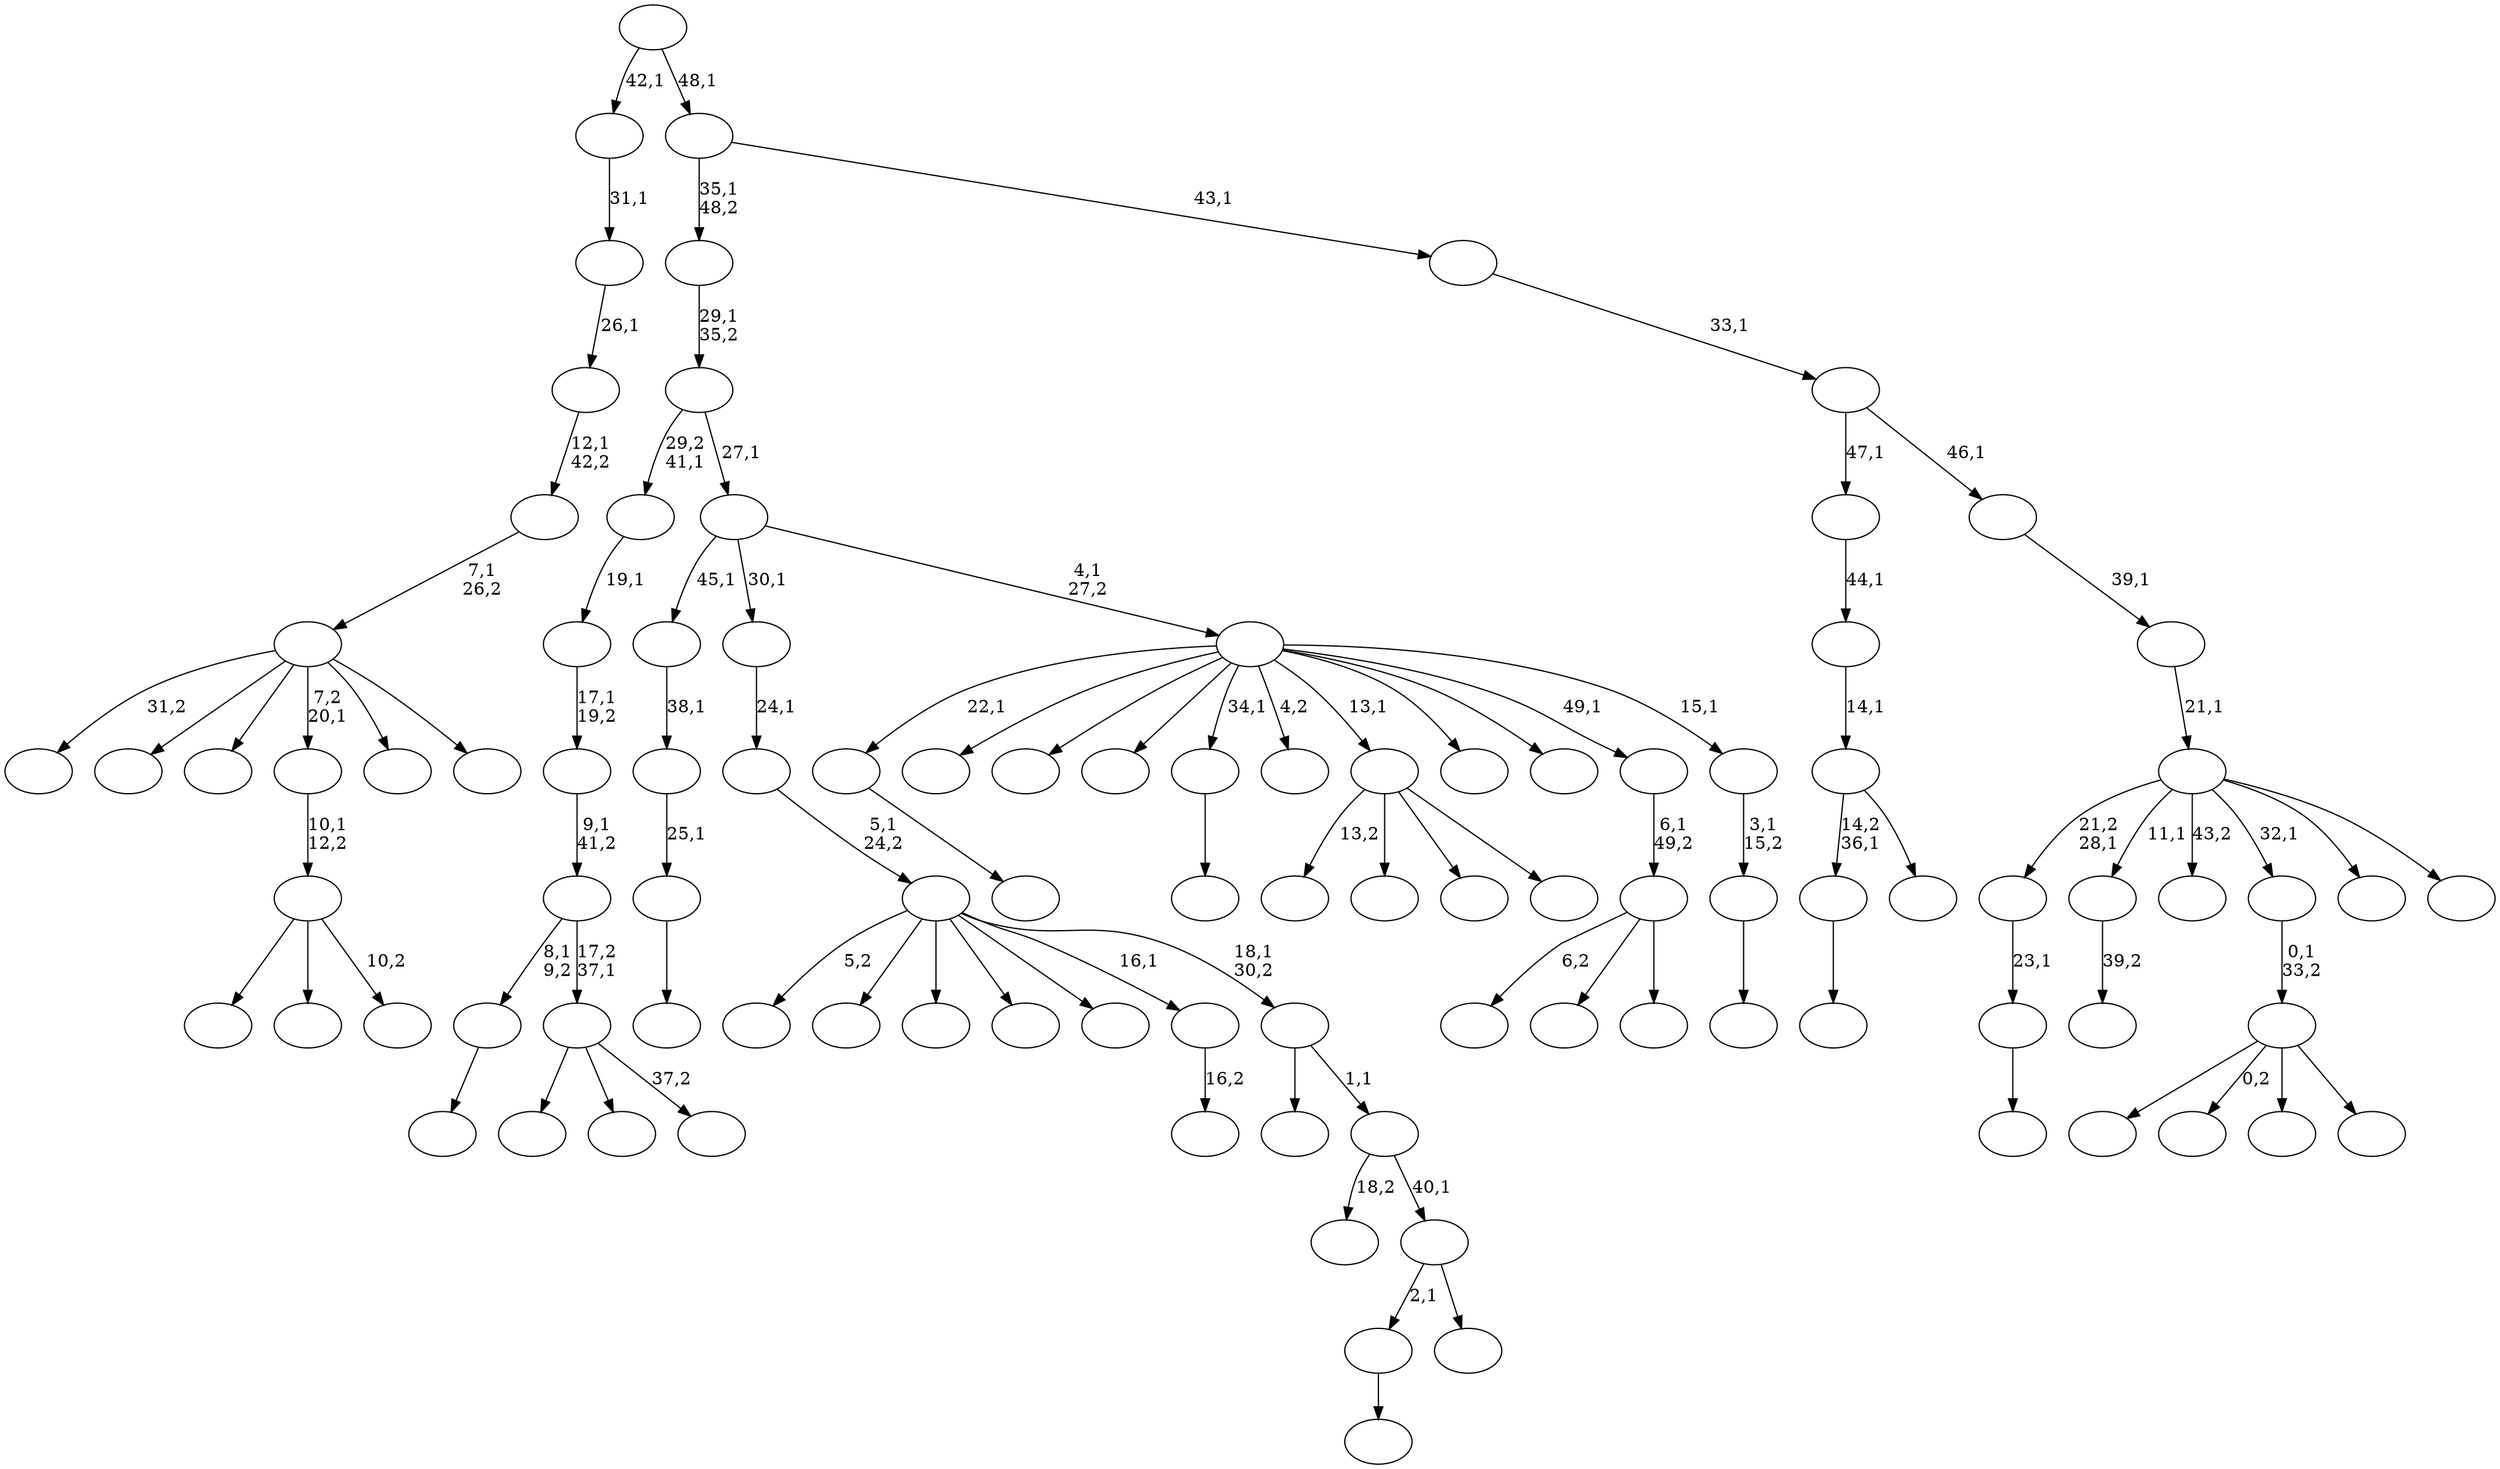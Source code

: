 digraph T {
	100 [label=""]
	99 [label=""]
	98 [label=""]
	97 [label=""]
	96 [label=""]
	95 [label=""]
	94 [label=""]
	93 [label=""]
	92 [label=""]
	91 [label=""]
	90 [label=""]
	89 [label=""]
	88 [label=""]
	87 [label=""]
	86 [label=""]
	85 [label=""]
	84 [label=""]
	83 [label=""]
	82 [label=""]
	81 [label=""]
	80 [label=""]
	79 [label=""]
	78 [label=""]
	77 [label=""]
	76 [label=""]
	75 [label=""]
	74 [label=""]
	73 [label=""]
	72 [label=""]
	71 [label=""]
	70 [label=""]
	69 [label=""]
	68 [label=""]
	67 [label=""]
	66 [label=""]
	65 [label=""]
	64 [label=""]
	63 [label=""]
	62 [label=""]
	61 [label=""]
	60 [label=""]
	59 [label=""]
	58 [label=""]
	57 [label=""]
	56 [label=""]
	55 [label=""]
	54 [label=""]
	53 [label=""]
	52 [label=""]
	51 [label=""]
	50 [label=""]
	49 [label=""]
	48 [label=""]
	47 [label=""]
	46 [label=""]
	45 [label=""]
	44 [label=""]
	43 [label=""]
	42 [label=""]
	41 [label=""]
	40 [label=""]
	39 [label=""]
	38 [label=""]
	37 [label=""]
	36 [label=""]
	35 [label=""]
	34 [label=""]
	33 [label=""]
	32 [label=""]
	31 [label=""]
	30 [label=""]
	29 [label=""]
	28 [label=""]
	27 [label=""]
	26 [label=""]
	25 [label=""]
	24 [label=""]
	23 [label=""]
	22 [label=""]
	21 [label=""]
	20 [label=""]
	19 [label=""]
	18 [label=""]
	17 [label=""]
	16 [label=""]
	15 [label=""]
	14 [label=""]
	13 [label=""]
	12 [label=""]
	11 [label=""]
	10 [label=""]
	9 [label=""]
	8 [label=""]
	7 [label=""]
	6 [label=""]
	5 [label=""]
	4 [label=""]
	3 [label=""]
	2 [label=""]
	1 [label=""]
	0 [label=""]
	94 -> 95 [label=""]
	92 -> 93 [label=""]
	80 -> 81 [label=""]
	79 -> 80 [label="23,1"]
	76 -> 77 [label="39,2"]
	73 -> 96 [label=""]
	73 -> 89 [label=""]
	73 -> 74 [label="37,2"]
	72 -> 94 [label="8,1\n9,2"]
	72 -> 73 [label="17,2\n37,1"]
	71 -> 72 [label="9,1\n41,2"]
	70 -> 71 [label="17,1\n19,2"]
	69 -> 70 [label="19,1"]
	65 -> 66 [label=""]
	64 -> 65 [label="25,1"]
	63 -> 64 [label="38,1"]
	61 -> 62 [label=""]
	59 -> 60 [label=""]
	56 -> 98 [label=""]
	56 -> 85 [label=""]
	56 -> 57 [label="10,2"]
	55 -> 56 [label="10,1\n12,2"]
	53 -> 54 [label=""]
	46 -> 100 [label=""]
	46 -> 97 [label="0,2"]
	46 -> 86 [label=""]
	46 -> 47 [label=""]
	45 -> 46 [label="0,1\n33,2"]
	43 -> 90 [label="13,2"]
	43 -> 84 [label=""]
	43 -> 78 [label=""]
	43 -> 44 [label=""]
	37 -> 59 [label="14,2\n36,1"]
	37 -> 38 [label=""]
	36 -> 37 [label="14,1"]
	35 -> 36 [label="44,1"]
	32 -> 83 [label="6,2"]
	32 -> 50 [label=""]
	32 -> 33 [label=""]
	31 -> 32 [label="6,1\n49,2"]
	28 -> 29 [label="16,2"]
	26 -> 61 [label="2,1"]
	26 -> 27 [label=""]
	25 -> 41 [label="18,2"]
	25 -> 26 [label="40,1"]
	24 -> 99 [label=""]
	24 -> 25 [label="1,1"]
	23 -> 91 [label="5,2"]
	23 -> 51 [label=""]
	23 -> 49 [label=""]
	23 -> 48 [label=""]
	23 -> 30 [label=""]
	23 -> 28 [label="16,1"]
	23 -> 24 [label="18,1\n30,2"]
	22 -> 23 [label="5,1\n24,2"]
	21 -> 22 [label="24,1"]
	19 -> 20 [label=""]
	18 -> 19 [label="3,1\n15,2"]
	17 -> 92 [label="22,1"]
	17 -> 88 [label=""]
	17 -> 82 [label=""]
	17 -> 67 [label=""]
	17 -> 53 [label="34,1"]
	17 -> 52 [label="4,2"]
	17 -> 43 [label="13,1"]
	17 -> 42 [label=""]
	17 -> 40 [label=""]
	17 -> 31 [label="49,1"]
	17 -> 18 [label="15,1"]
	16 -> 63 [label="45,1"]
	16 -> 21 [label="30,1"]
	16 -> 17 [label="4,1\n27,2"]
	15 -> 69 [label="29,2\n41,1"]
	15 -> 16 [label="27,1"]
	14 -> 15 [label="29,1\n35,2"]
	12 -> 87 [label="31,2"]
	12 -> 75 [label=""]
	12 -> 68 [label=""]
	12 -> 55 [label="7,2\n20,1"]
	12 -> 39 [label=""]
	12 -> 13 [label=""]
	11 -> 12 [label="7,1\n26,2"]
	10 -> 11 [label="12,1\n42,2"]
	9 -> 10 [label="26,1"]
	8 -> 9 [label="31,1"]
	6 -> 79 [label="21,2\n28,1"]
	6 -> 76 [label="11,1"]
	6 -> 58 [label="43,2"]
	6 -> 45 [label="32,1"]
	6 -> 34 [label=""]
	6 -> 7 [label=""]
	5 -> 6 [label="21,1"]
	4 -> 5 [label="39,1"]
	3 -> 35 [label="47,1"]
	3 -> 4 [label="46,1"]
	2 -> 3 [label="33,1"]
	1 -> 14 [label="35,1\n48,2"]
	1 -> 2 [label="43,1"]
	0 -> 8 [label="42,1"]
	0 -> 1 [label="48,1"]
}
